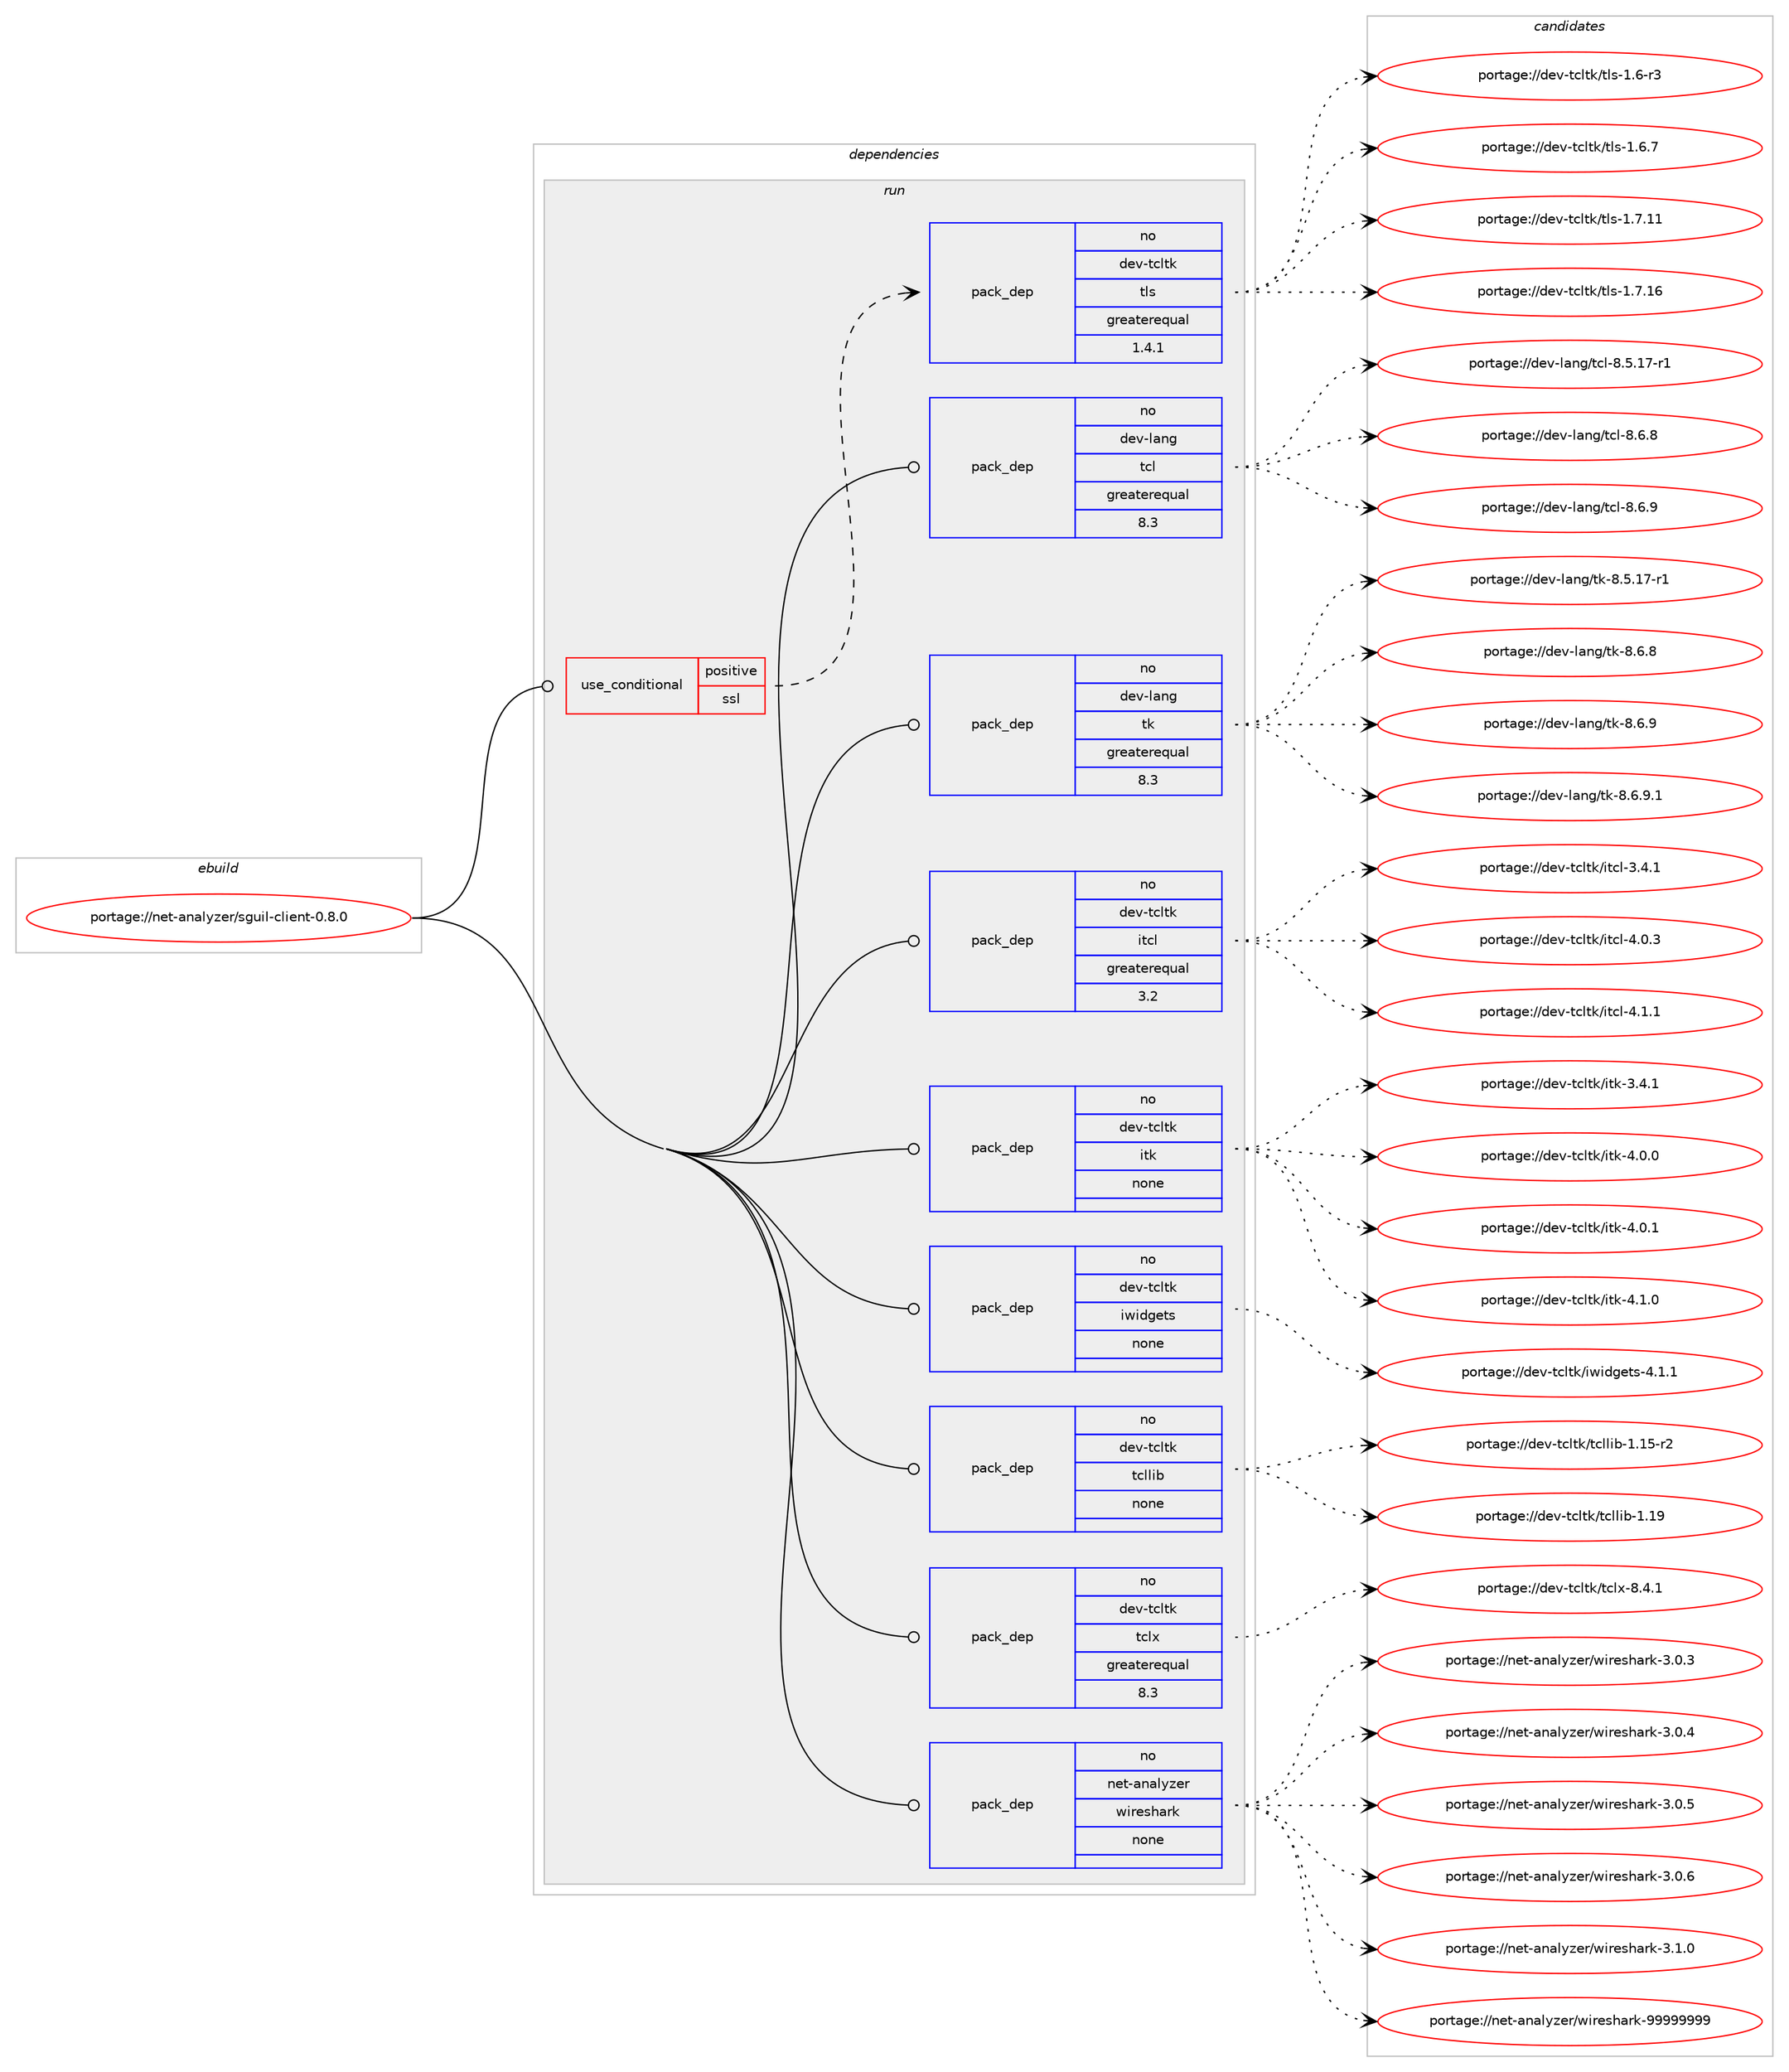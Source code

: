 digraph prolog {

# *************
# Graph options
# *************

newrank=true;
concentrate=true;
compound=true;
graph [rankdir=LR,fontname=Helvetica,fontsize=10,ranksep=1.5];#, ranksep=2.5, nodesep=0.2];
edge  [arrowhead=vee];
node  [fontname=Helvetica,fontsize=10];

# **********
# The ebuild
# **********

subgraph cluster_leftcol {
color=gray;
rank=same;
label=<<i>ebuild</i>>;
id [label="portage://net-analyzer/sguil-client-0.8.0", color=red, width=4, href="../net-analyzer/sguil-client-0.8.0.svg"];
}

# ****************
# The dependencies
# ****************

subgraph cluster_midcol {
color=gray;
label=<<i>dependencies</i>>;
subgraph cluster_compile {
fillcolor="#eeeeee";
style=filled;
label=<<i>compile</i>>;
}
subgraph cluster_compileandrun {
fillcolor="#eeeeee";
style=filled;
label=<<i>compile and run</i>>;
}
subgraph cluster_run {
fillcolor="#eeeeee";
style=filled;
label=<<i>run</i>>;
subgraph cond86897 {
dependency348522 [label=<<TABLE BORDER="0" CELLBORDER="1" CELLSPACING="0" CELLPADDING="4"><TR><TD ROWSPAN="3" CELLPADDING="10">use_conditional</TD></TR><TR><TD>positive</TD></TR><TR><TD>ssl</TD></TR></TABLE>>, shape=none, color=red];
subgraph pack255882 {
dependency348523 [label=<<TABLE BORDER="0" CELLBORDER="1" CELLSPACING="0" CELLPADDING="4" WIDTH="220"><TR><TD ROWSPAN="6" CELLPADDING="30">pack_dep</TD></TR><TR><TD WIDTH="110">no</TD></TR><TR><TD>dev-tcltk</TD></TR><TR><TD>tls</TD></TR><TR><TD>greaterequal</TD></TR><TR><TD>1.4.1</TD></TR></TABLE>>, shape=none, color=blue];
}
dependency348522:e -> dependency348523:w [weight=20,style="dashed",arrowhead="vee"];
}
id:e -> dependency348522:w [weight=20,style="solid",arrowhead="odot"];
subgraph pack255883 {
dependency348524 [label=<<TABLE BORDER="0" CELLBORDER="1" CELLSPACING="0" CELLPADDING="4" WIDTH="220"><TR><TD ROWSPAN="6" CELLPADDING="30">pack_dep</TD></TR><TR><TD WIDTH="110">no</TD></TR><TR><TD>dev-lang</TD></TR><TR><TD>tcl</TD></TR><TR><TD>greaterequal</TD></TR><TR><TD>8.3</TD></TR></TABLE>>, shape=none, color=blue];
}
id:e -> dependency348524:w [weight=20,style="solid",arrowhead="odot"];
subgraph pack255884 {
dependency348525 [label=<<TABLE BORDER="0" CELLBORDER="1" CELLSPACING="0" CELLPADDING="4" WIDTH="220"><TR><TD ROWSPAN="6" CELLPADDING="30">pack_dep</TD></TR><TR><TD WIDTH="110">no</TD></TR><TR><TD>dev-lang</TD></TR><TR><TD>tk</TD></TR><TR><TD>greaterequal</TD></TR><TR><TD>8.3</TD></TR></TABLE>>, shape=none, color=blue];
}
id:e -> dependency348525:w [weight=20,style="solid",arrowhead="odot"];
subgraph pack255885 {
dependency348526 [label=<<TABLE BORDER="0" CELLBORDER="1" CELLSPACING="0" CELLPADDING="4" WIDTH="220"><TR><TD ROWSPAN="6" CELLPADDING="30">pack_dep</TD></TR><TR><TD WIDTH="110">no</TD></TR><TR><TD>dev-tcltk</TD></TR><TR><TD>itcl</TD></TR><TR><TD>greaterequal</TD></TR><TR><TD>3.2</TD></TR></TABLE>>, shape=none, color=blue];
}
id:e -> dependency348526:w [weight=20,style="solid",arrowhead="odot"];
subgraph pack255886 {
dependency348527 [label=<<TABLE BORDER="0" CELLBORDER="1" CELLSPACING="0" CELLPADDING="4" WIDTH="220"><TR><TD ROWSPAN="6" CELLPADDING="30">pack_dep</TD></TR><TR><TD WIDTH="110">no</TD></TR><TR><TD>dev-tcltk</TD></TR><TR><TD>itk</TD></TR><TR><TD>none</TD></TR><TR><TD></TD></TR></TABLE>>, shape=none, color=blue];
}
id:e -> dependency348527:w [weight=20,style="solid",arrowhead="odot"];
subgraph pack255887 {
dependency348528 [label=<<TABLE BORDER="0" CELLBORDER="1" CELLSPACING="0" CELLPADDING="4" WIDTH="220"><TR><TD ROWSPAN="6" CELLPADDING="30">pack_dep</TD></TR><TR><TD WIDTH="110">no</TD></TR><TR><TD>dev-tcltk</TD></TR><TR><TD>iwidgets</TD></TR><TR><TD>none</TD></TR><TR><TD></TD></TR></TABLE>>, shape=none, color=blue];
}
id:e -> dependency348528:w [weight=20,style="solid",arrowhead="odot"];
subgraph pack255888 {
dependency348529 [label=<<TABLE BORDER="0" CELLBORDER="1" CELLSPACING="0" CELLPADDING="4" WIDTH="220"><TR><TD ROWSPAN="6" CELLPADDING="30">pack_dep</TD></TR><TR><TD WIDTH="110">no</TD></TR><TR><TD>dev-tcltk</TD></TR><TR><TD>tcllib</TD></TR><TR><TD>none</TD></TR><TR><TD></TD></TR></TABLE>>, shape=none, color=blue];
}
id:e -> dependency348529:w [weight=20,style="solid",arrowhead="odot"];
subgraph pack255889 {
dependency348530 [label=<<TABLE BORDER="0" CELLBORDER="1" CELLSPACING="0" CELLPADDING="4" WIDTH="220"><TR><TD ROWSPAN="6" CELLPADDING="30">pack_dep</TD></TR><TR><TD WIDTH="110">no</TD></TR><TR><TD>dev-tcltk</TD></TR><TR><TD>tclx</TD></TR><TR><TD>greaterequal</TD></TR><TR><TD>8.3</TD></TR></TABLE>>, shape=none, color=blue];
}
id:e -> dependency348530:w [weight=20,style="solid",arrowhead="odot"];
subgraph pack255890 {
dependency348531 [label=<<TABLE BORDER="0" CELLBORDER="1" CELLSPACING="0" CELLPADDING="4" WIDTH="220"><TR><TD ROWSPAN="6" CELLPADDING="30">pack_dep</TD></TR><TR><TD WIDTH="110">no</TD></TR><TR><TD>net-analyzer</TD></TR><TR><TD>wireshark</TD></TR><TR><TD>none</TD></TR><TR><TD></TD></TR></TABLE>>, shape=none, color=blue];
}
id:e -> dependency348531:w [weight=20,style="solid",arrowhead="odot"];
}
}

# **************
# The candidates
# **************

subgraph cluster_choices {
rank=same;
color=gray;
label=<<i>candidates</i>>;

subgraph choice255882 {
color=black;
nodesep=1;
choiceportage100101118451169910811610747116108115454946544511451 [label="portage://dev-tcltk/tls-1.6-r3", color=red, width=4,href="../dev-tcltk/tls-1.6-r3.svg"];
choiceportage100101118451169910811610747116108115454946544655 [label="portage://dev-tcltk/tls-1.6.7", color=red, width=4,href="../dev-tcltk/tls-1.6.7.svg"];
choiceportage10010111845116991081161074711610811545494655464949 [label="portage://dev-tcltk/tls-1.7.11", color=red, width=4,href="../dev-tcltk/tls-1.7.11.svg"];
choiceportage10010111845116991081161074711610811545494655464954 [label="portage://dev-tcltk/tls-1.7.16", color=red, width=4,href="../dev-tcltk/tls-1.7.16.svg"];
dependency348523:e -> choiceportage100101118451169910811610747116108115454946544511451:w [style=dotted,weight="100"];
dependency348523:e -> choiceportage100101118451169910811610747116108115454946544655:w [style=dotted,weight="100"];
dependency348523:e -> choiceportage10010111845116991081161074711610811545494655464949:w [style=dotted,weight="100"];
dependency348523:e -> choiceportage10010111845116991081161074711610811545494655464954:w [style=dotted,weight="100"];
}
subgraph choice255883 {
color=black;
nodesep=1;
choiceportage10010111845108971101034711699108455646534649554511449 [label="portage://dev-lang/tcl-8.5.17-r1", color=red, width=4,href="../dev-lang/tcl-8.5.17-r1.svg"];
choiceportage10010111845108971101034711699108455646544656 [label="portage://dev-lang/tcl-8.6.8", color=red, width=4,href="../dev-lang/tcl-8.6.8.svg"];
choiceportage10010111845108971101034711699108455646544657 [label="portage://dev-lang/tcl-8.6.9", color=red, width=4,href="../dev-lang/tcl-8.6.9.svg"];
dependency348524:e -> choiceportage10010111845108971101034711699108455646534649554511449:w [style=dotted,weight="100"];
dependency348524:e -> choiceportage10010111845108971101034711699108455646544656:w [style=dotted,weight="100"];
dependency348524:e -> choiceportage10010111845108971101034711699108455646544657:w [style=dotted,weight="100"];
}
subgraph choice255884 {
color=black;
nodesep=1;
choiceportage100101118451089711010347116107455646534649554511449 [label="portage://dev-lang/tk-8.5.17-r1", color=red, width=4,href="../dev-lang/tk-8.5.17-r1.svg"];
choiceportage100101118451089711010347116107455646544656 [label="portage://dev-lang/tk-8.6.8", color=red, width=4,href="../dev-lang/tk-8.6.8.svg"];
choiceportage100101118451089711010347116107455646544657 [label="portage://dev-lang/tk-8.6.9", color=red, width=4,href="../dev-lang/tk-8.6.9.svg"];
choiceportage1001011184510897110103471161074556465446574649 [label="portage://dev-lang/tk-8.6.9.1", color=red, width=4,href="../dev-lang/tk-8.6.9.1.svg"];
dependency348525:e -> choiceportage100101118451089711010347116107455646534649554511449:w [style=dotted,weight="100"];
dependency348525:e -> choiceportage100101118451089711010347116107455646544656:w [style=dotted,weight="100"];
dependency348525:e -> choiceportage100101118451089711010347116107455646544657:w [style=dotted,weight="100"];
dependency348525:e -> choiceportage1001011184510897110103471161074556465446574649:w [style=dotted,weight="100"];
}
subgraph choice255885 {
color=black;
nodesep=1;
choiceportage10010111845116991081161074710511699108455146524649 [label="portage://dev-tcltk/itcl-3.4.1", color=red, width=4,href="../dev-tcltk/itcl-3.4.1.svg"];
choiceportage10010111845116991081161074710511699108455246484651 [label="portage://dev-tcltk/itcl-4.0.3", color=red, width=4,href="../dev-tcltk/itcl-4.0.3.svg"];
choiceportage10010111845116991081161074710511699108455246494649 [label="portage://dev-tcltk/itcl-4.1.1", color=red, width=4,href="../dev-tcltk/itcl-4.1.1.svg"];
dependency348526:e -> choiceportage10010111845116991081161074710511699108455146524649:w [style=dotted,weight="100"];
dependency348526:e -> choiceportage10010111845116991081161074710511699108455246484651:w [style=dotted,weight="100"];
dependency348526:e -> choiceportage10010111845116991081161074710511699108455246494649:w [style=dotted,weight="100"];
}
subgraph choice255886 {
color=black;
nodesep=1;
choiceportage100101118451169910811610747105116107455146524649 [label="portage://dev-tcltk/itk-3.4.1", color=red, width=4,href="../dev-tcltk/itk-3.4.1.svg"];
choiceportage100101118451169910811610747105116107455246484648 [label="portage://dev-tcltk/itk-4.0.0", color=red, width=4,href="../dev-tcltk/itk-4.0.0.svg"];
choiceportage100101118451169910811610747105116107455246484649 [label="portage://dev-tcltk/itk-4.0.1", color=red, width=4,href="../dev-tcltk/itk-4.0.1.svg"];
choiceportage100101118451169910811610747105116107455246494648 [label="portage://dev-tcltk/itk-4.1.0", color=red, width=4,href="../dev-tcltk/itk-4.1.0.svg"];
dependency348527:e -> choiceportage100101118451169910811610747105116107455146524649:w [style=dotted,weight="100"];
dependency348527:e -> choiceportage100101118451169910811610747105116107455246484648:w [style=dotted,weight="100"];
dependency348527:e -> choiceportage100101118451169910811610747105116107455246484649:w [style=dotted,weight="100"];
dependency348527:e -> choiceportage100101118451169910811610747105116107455246494648:w [style=dotted,weight="100"];
}
subgraph choice255887 {
color=black;
nodesep=1;
choiceportage100101118451169910811610747105119105100103101116115455246494649 [label="portage://dev-tcltk/iwidgets-4.1.1", color=red, width=4,href="../dev-tcltk/iwidgets-4.1.1.svg"];
dependency348528:e -> choiceportage100101118451169910811610747105119105100103101116115455246494649:w [style=dotted,weight="100"];
}
subgraph choice255888 {
color=black;
nodesep=1;
choiceportage100101118451169910811610747116991081081059845494649534511450 [label="portage://dev-tcltk/tcllib-1.15-r2", color=red, width=4,href="../dev-tcltk/tcllib-1.15-r2.svg"];
choiceportage10010111845116991081161074711699108108105984549464957 [label="portage://dev-tcltk/tcllib-1.19", color=red, width=4,href="../dev-tcltk/tcllib-1.19.svg"];
dependency348529:e -> choiceportage100101118451169910811610747116991081081059845494649534511450:w [style=dotted,weight="100"];
dependency348529:e -> choiceportage10010111845116991081161074711699108108105984549464957:w [style=dotted,weight="100"];
}
subgraph choice255889 {
color=black;
nodesep=1;
choiceportage10010111845116991081161074711699108120455646524649 [label="portage://dev-tcltk/tclx-8.4.1", color=red, width=4,href="../dev-tcltk/tclx-8.4.1.svg"];
dependency348530:e -> choiceportage10010111845116991081161074711699108120455646524649:w [style=dotted,weight="100"];
}
subgraph choice255890 {
color=black;
nodesep=1;
choiceportage1101011164597110971081211221011144711910511410111510497114107455146484651 [label="portage://net-analyzer/wireshark-3.0.3", color=red, width=4,href="../net-analyzer/wireshark-3.0.3.svg"];
choiceportage1101011164597110971081211221011144711910511410111510497114107455146484652 [label="portage://net-analyzer/wireshark-3.0.4", color=red, width=4,href="../net-analyzer/wireshark-3.0.4.svg"];
choiceportage1101011164597110971081211221011144711910511410111510497114107455146484653 [label="portage://net-analyzer/wireshark-3.0.5", color=red, width=4,href="../net-analyzer/wireshark-3.0.5.svg"];
choiceportage1101011164597110971081211221011144711910511410111510497114107455146484654 [label="portage://net-analyzer/wireshark-3.0.6", color=red, width=4,href="../net-analyzer/wireshark-3.0.6.svg"];
choiceportage1101011164597110971081211221011144711910511410111510497114107455146494648 [label="portage://net-analyzer/wireshark-3.1.0", color=red, width=4,href="../net-analyzer/wireshark-3.1.0.svg"];
choiceportage1101011164597110971081211221011144711910511410111510497114107455757575757575757 [label="portage://net-analyzer/wireshark-99999999", color=red, width=4,href="../net-analyzer/wireshark-99999999.svg"];
dependency348531:e -> choiceportage1101011164597110971081211221011144711910511410111510497114107455146484651:w [style=dotted,weight="100"];
dependency348531:e -> choiceportage1101011164597110971081211221011144711910511410111510497114107455146484652:w [style=dotted,weight="100"];
dependency348531:e -> choiceportage1101011164597110971081211221011144711910511410111510497114107455146484653:w [style=dotted,weight="100"];
dependency348531:e -> choiceportage1101011164597110971081211221011144711910511410111510497114107455146484654:w [style=dotted,weight="100"];
dependency348531:e -> choiceportage1101011164597110971081211221011144711910511410111510497114107455146494648:w [style=dotted,weight="100"];
dependency348531:e -> choiceportage1101011164597110971081211221011144711910511410111510497114107455757575757575757:w [style=dotted,weight="100"];
}
}

}
